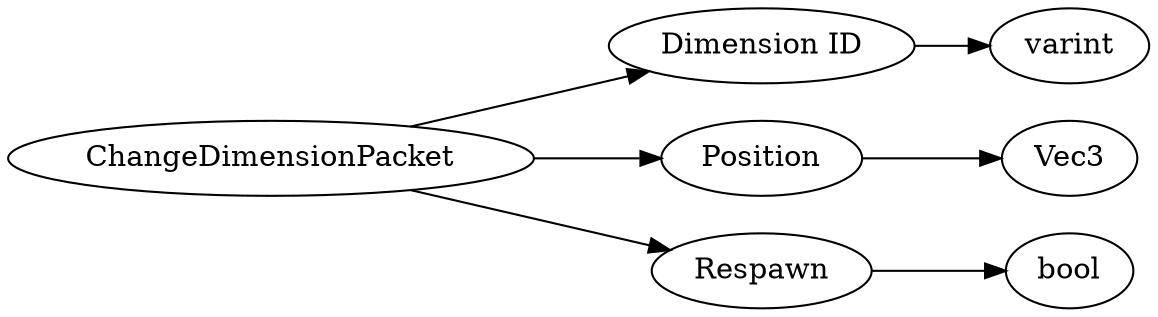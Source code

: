 digraph "ChangeDimensionPacket" {
rankdir = LR
0
0 -> 1
1 -> 2
0 -> 3
3 -> 4
0 -> 5
5 -> 6

0 [label="ChangeDimensionPacket",comment="name: \"ChangeDimensionPacket\", typeName: \"\", id: 0, branchId: 61, recurseId: -1, attributes: 0, notes: \"\""];
1 [label="Dimension ID",comment="name: \"Dimension ID\", typeName: \"\", id: 1, branchId: 0, recurseId: -1, attributes: 0, notes: \"Currently supported: (0 -> Overworld, 1 -> Nether, 2 -> The End, 3 -> Undefined)\""];
2 [label="varint",comment="name: \"varint\", typeName: \"\", id: 2, branchId: 0, recurseId: -1, attributes: 512, notes: \"\""];
3 [label="Position",comment="name: \"Position\", typeName: \"Vec3\", id: 3, branchId: 0, recurseId: -1, attributes: 256, notes: \"\""];
4 [label="Vec3",comment="name: \"Vec3\", typeName: \"\", id: 4, branchId: 0, recurseId: -1, attributes: 512, notes: \"\""];
5 [label="Respawn",comment="name: \"Respawn\", typeName: \"\", id: 5, branchId: 0, recurseId: -1, attributes: 0, notes: \"\""];
6 [label="bool",comment="name: \"bool\", typeName: \"\", id: 6, branchId: 0, recurseId: -1, attributes: 512, notes: \"\""];
{ rank = max;2;4;6}

}
